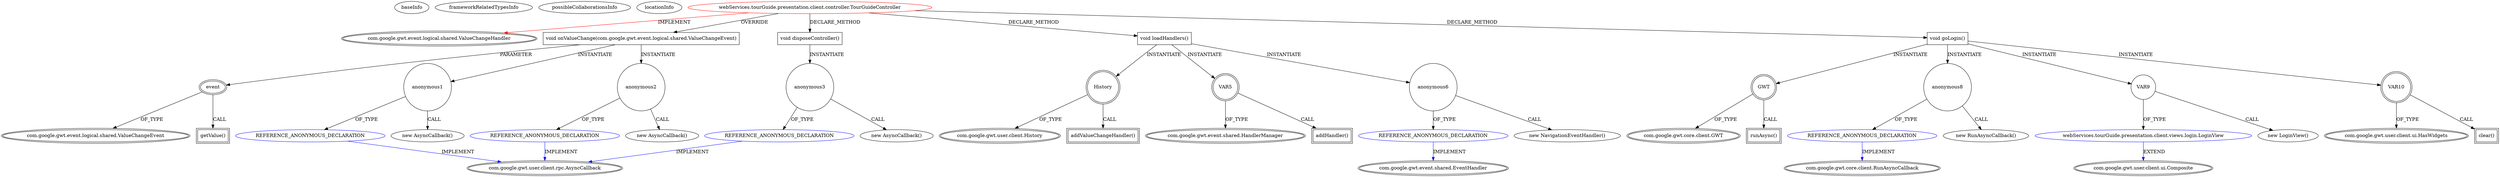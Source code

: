 digraph {
baseInfo[graphId=4673,category="extension_graph",isAnonymous=false,possibleRelation=true]
frameworkRelatedTypesInfo[0="com.google.gwt.event.logical.shared.ValueChangeHandler"]
possibleCollaborationsInfo[0="4673~CLIENT_METHOD_DECLARATION-INSTANTIATION-~com.google.gwt.event.logical.shared.ValueChangeHandler ~com.google.gwt.core.client.RunAsyncCallback ~false~true",1="4673~CLIENT_METHOD_DECLARATION-INSTANTIATION-~com.google.gwt.event.logical.shared.ValueChangeHandler ~com.google.gwt.event.shared.EventHandler ~false~true",2="4673~CLIENT_METHOD_DECLARATION-INSTANTIATION-~com.google.gwt.event.logical.shared.ValueChangeHandler ~com.google.gwt.user.client.rpc.AsyncCallback ~false~true",3="4673~CLIENT_METHOD_DECLARATION-INSTANTIATION-~com.google.gwt.event.logical.shared.ValueChangeHandler ~com.google.gwt.user.client.ui.Composite ~false~false",4="4673~OVERRIDING_METHOD_DECLARATION-INSTANTIATION-~com.google.gwt.event.logical.shared.ValueChangeHandler ~com.google.gwt.user.client.rpc.AsyncCallback ~false~true"]
locationInfo[projectName="wuiidl-webservice",filePath="/wuiidl-webservice/webservice-master/tourGuide/src/webServices/tourGuide/presentation/client/controller/TourGuideController.java",contextSignature="TourGuideController",graphId="4673"]
0[label="webServices.tourGuide.presentation.client.controller.TourGuideController",vertexType="ROOT_CLIENT_CLASS_DECLARATION",isFrameworkType=false,color=red]
1[label="com.google.gwt.event.logical.shared.ValueChangeHandler",vertexType="FRAMEWORK_INTERFACE_TYPE",isFrameworkType=true,peripheries=2]
2[label="void onValueChange(com.google.gwt.event.logical.shared.ValueChangeEvent)",vertexType="OVERRIDING_METHOD_DECLARATION",isFrameworkType=false,shape=box]
3[label="event",vertexType="PARAMETER_DECLARATION",isFrameworkType=true,peripheries=2]
4[label="com.google.gwt.event.logical.shared.ValueChangeEvent",vertexType="FRAMEWORK_CLASS_TYPE",isFrameworkType=true,peripheries=2]
6[label="getValue()",vertexType="INSIDE_CALL",isFrameworkType=true,peripheries=2,shape=box]
8[label="anonymous1",vertexType="VARIABLE_EXPRESION",isFrameworkType=false,shape=circle]
9[label="REFERENCE_ANONYMOUS_DECLARATION",vertexType="REFERENCE_ANONYMOUS_DECLARATION",isFrameworkType=false,color=blue]
10[label="com.google.gwt.user.client.rpc.AsyncCallback",vertexType="FRAMEWORK_INTERFACE_TYPE",isFrameworkType=true,peripheries=2]
7[label="new AsyncCallback()",vertexType="CONSTRUCTOR_CALL",isFrameworkType=false]
12[label="anonymous2",vertexType="VARIABLE_EXPRESION",isFrameworkType=false,shape=circle]
13[label="REFERENCE_ANONYMOUS_DECLARATION",vertexType="REFERENCE_ANONYMOUS_DECLARATION",isFrameworkType=false,color=blue]
11[label="new AsyncCallback()",vertexType="CONSTRUCTOR_CALL",isFrameworkType=false]
16[label="void disposeController()",vertexType="CLIENT_METHOD_DECLARATION",isFrameworkType=false,shape=box]
18[label="anonymous3",vertexType="VARIABLE_EXPRESION",isFrameworkType=false,shape=circle]
19[label="REFERENCE_ANONYMOUS_DECLARATION",vertexType="REFERENCE_ANONYMOUS_DECLARATION",isFrameworkType=false,color=blue]
17[label="new AsyncCallback()",vertexType="CONSTRUCTOR_CALL",isFrameworkType=false]
21[label="void loadHandlers()",vertexType="CLIENT_METHOD_DECLARATION",isFrameworkType=false,shape=box]
22[label="History",vertexType="VARIABLE_EXPRESION",isFrameworkType=true,peripheries=2,shape=circle]
24[label="com.google.gwt.user.client.History",vertexType="FRAMEWORK_CLASS_TYPE",isFrameworkType=true,peripheries=2]
23[label="addValueChangeHandler()",vertexType="INSIDE_CALL",isFrameworkType=true,peripheries=2,shape=box]
25[label="VAR5",vertexType="VARIABLE_EXPRESION",isFrameworkType=true,peripheries=2,shape=circle]
27[label="com.google.gwt.event.shared.HandlerManager",vertexType="FRAMEWORK_CLASS_TYPE",isFrameworkType=true,peripheries=2]
26[label="addHandler()",vertexType="INSIDE_CALL",isFrameworkType=true,peripheries=2,shape=box]
29[label="anonymous6",vertexType="VARIABLE_EXPRESION",isFrameworkType=false,shape=circle]
30[label="REFERENCE_ANONYMOUS_DECLARATION",vertexType="REFERENCE_ANONYMOUS_DECLARATION",isFrameworkType=false,color=blue]
31[label="com.google.gwt.event.shared.EventHandler",vertexType="FRAMEWORK_INTERFACE_TYPE",isFrameworkType=true,peripheries=2]
28[label="new NavigationEventHandler()",vertexType="CONSTRUCTOR_CALL",isFrameworkType=false]
32[label="void goLogin()",vertexType="CLIENT_METHOD_DECLARATION",isFrameworkType=false,shape=box]
33[label="GWT",vertexType="VARIABLE_EXPRESION",isFrameworkType=true,peripheries=2,shape=circle]
35[label="com.google.gwt.core.client.GWT",vertexType="FRAMEWORK_CLASS_TYPE",isFrameworkType=true,peripheries=2]
34[label="runAsync()",vertexType="INSIDE_CALL",isFrameworkType=true,peripheries=2,shape=box]
37[label="anonymous8",vertexType="VARIABLE_EXPRESION",isFrameworkType=false,shape=circle]
38[label="REFERENCE_ANONYMOUS_DECLARATION",vertexType="REFERENCE_ANONYMOUS_DECLARATION",isFrameworkType=false,color=blue]
39[label="com.google.gwt.core.client.RunAsyncCallback",vertexType="FRAMEWORK_INTERFACE_TYPE",isFrameworkType=true,peripheries=2]
36[label="new RunAsyncCallback()",vertexType="CONSTRUCTOR_CALL",isFrameworkType=false]
41[label="VAR9",vertexType="VARIABLE_EXPRESION",isFrameworkType=false,shape=circle]
42[label="webServices.tourGuide.presentation.client.views.login.LoginView",vertexType="REFERENCE_CLIENT_CLASS_DECLARATION",isFrameworkType=false,color=blue]
43[label="com.google.gwt.user.client.ui.Composite",vertexType="FRAMEWORK_CLASS_TYPE",isFrameworkType=true,peripheries=2]
40[label="new LoginView()",vertexType="CONSTRUCTOR_CALL",isFrameworkType=false]
44[label="VAR10",vertexType="VARIABLE_EXPRESION",isFrameworkType=true,peripheries=2,shape=circle]
46[label="com.google.gwt.user.client.ui.HasWidgets",vertexType="FRAMEWORK_INTERFACE_TYPE",isFrameworkType=true,peripheries=2]
45[label="clear()",vertexType="INSIDE_CALL",isFrameworkType=true,peripheries=2,shape=box]
0->1[label="IMPLEMENT",color=red]
0->2[label="OVERRIDE"]
3->4[label="OF_TYPE"]
2->3[label="PARAMETER"]
3->6[label="CALL"]
2->8[label="INSTANTIATE"]
9->10[label="IMPLEMENT",color=blue]
8->9[label="OF_TYPE"]
8->7[label="CALL"]
2->12[label="INSTANTIATE"]
13->10[label="IMPLEMENT",color=blue]
12->13[label="OF_TYPE"]
12->11[label="CALL"]
0->16[label="DECLARE_METHOD"]
16->18[label="INSTANTIATE"]
19->10[label="IMPLEMENT",color=blue]
18->19[label="OF_TYPE"]
18->17[label="CALL"]
0->21[label="DECLARE_METHOD"]
21->22[label="INSTANTIATE"]
22->24[label="OF_TYPE"]
22->23[label="CALL"]
21->25[label="INSTANTIATE"]
25->27[label="OF_TYPE"]
25->26[label="CALL"]
21->29[label="INSTANTIATE"]
30->31[label="IMPLEMENT",color=blue]
29->30[label="OF_TYPE"]
29->28[label="CALL"]
0->32[label="DECLARE_METHOD"]
32->33[label="INSTANTIATE"]
33->35[label="OF_TYPE"]
33->34[label="CALL"]
32->37[label="INSTANTIATE"]
38->39[label="IMPLEMENT",color=blue]
37->38[label="OF_TYPE"]
37->36[label="CALL"]
32->41[label="INSTANTIATE"]
42->43[label="EXTEND",color=blue]
41->42[label="OF_TYPE"]
41->40[label="CALL"]
32->44[label="INSTANTIATE"]
44->46[label="OF_TYPE"]
44->45[label="CALL"]
}
